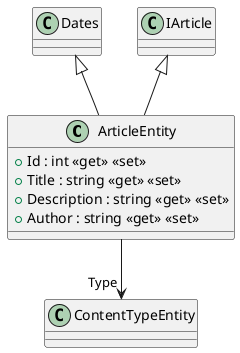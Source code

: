 @startuml
class ArticleEntity {
    + Id : int <<get>> <<set>>
    + Title : string <<get>> <<set>>
    + Description : string <<get>> <<set>>
    + Author : string <<get>> <<set>>
}
Dates <|-- ArticleEntity
IArticle <|-- ArticleEntity
ArticleEntity --> "Type" ContentTypeEntity
@enduml
